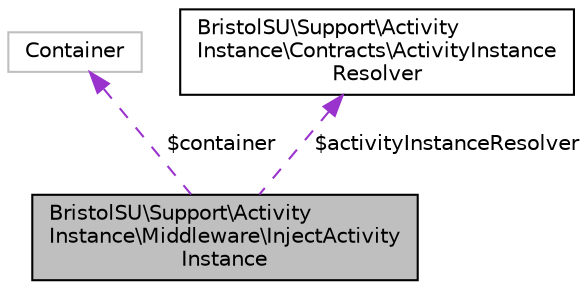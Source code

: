 digraph "BristolSU\Support\ActivityInstance\Middleware\InjectActivityInstance"
{
  edge [fontname="Helvetica",fontsize="10",labelfontname="Helvetica",labelfontsize="10"];
  node [fontname="Helvetica",fontsize="10",shape=record];
  Node1 [label="BristolSU\\Support\\Activity\lInstance\\Middleware\\InjectActivity\lInstance",height=0.2,width=0.4,color="black", fillcolor="grey75", style="filled", fontcolor="black"];
  Node2 -> Node1 [dir="back",color="darkorchid3",fontsize="10",style="dashed",label=" $container" ,fontname="Helvetica"];
  Node2 [label="Container",height=0.2,width=0.4,color="grey75", fillcolor="white", style="filled"];
  Node3 -> Node1 [dir="back",color="darkorchid3",fontsize="10",style="dashed",label=" $activityInstanceResolver" ,fontname="Helvetica"];
  Node3 [label="BristolSU\\Support\\Activity\lInstance\\Contracts\\ActivityInstance\lResolver",height=0.2,width=0.4,color="black", fillcolor="white", style="filled",URL="$interfaceBristolSU_1_1Support_1_1ActivityInstance_1_1Contracts_1_1ActivityInstanceResolver.html"];
}
